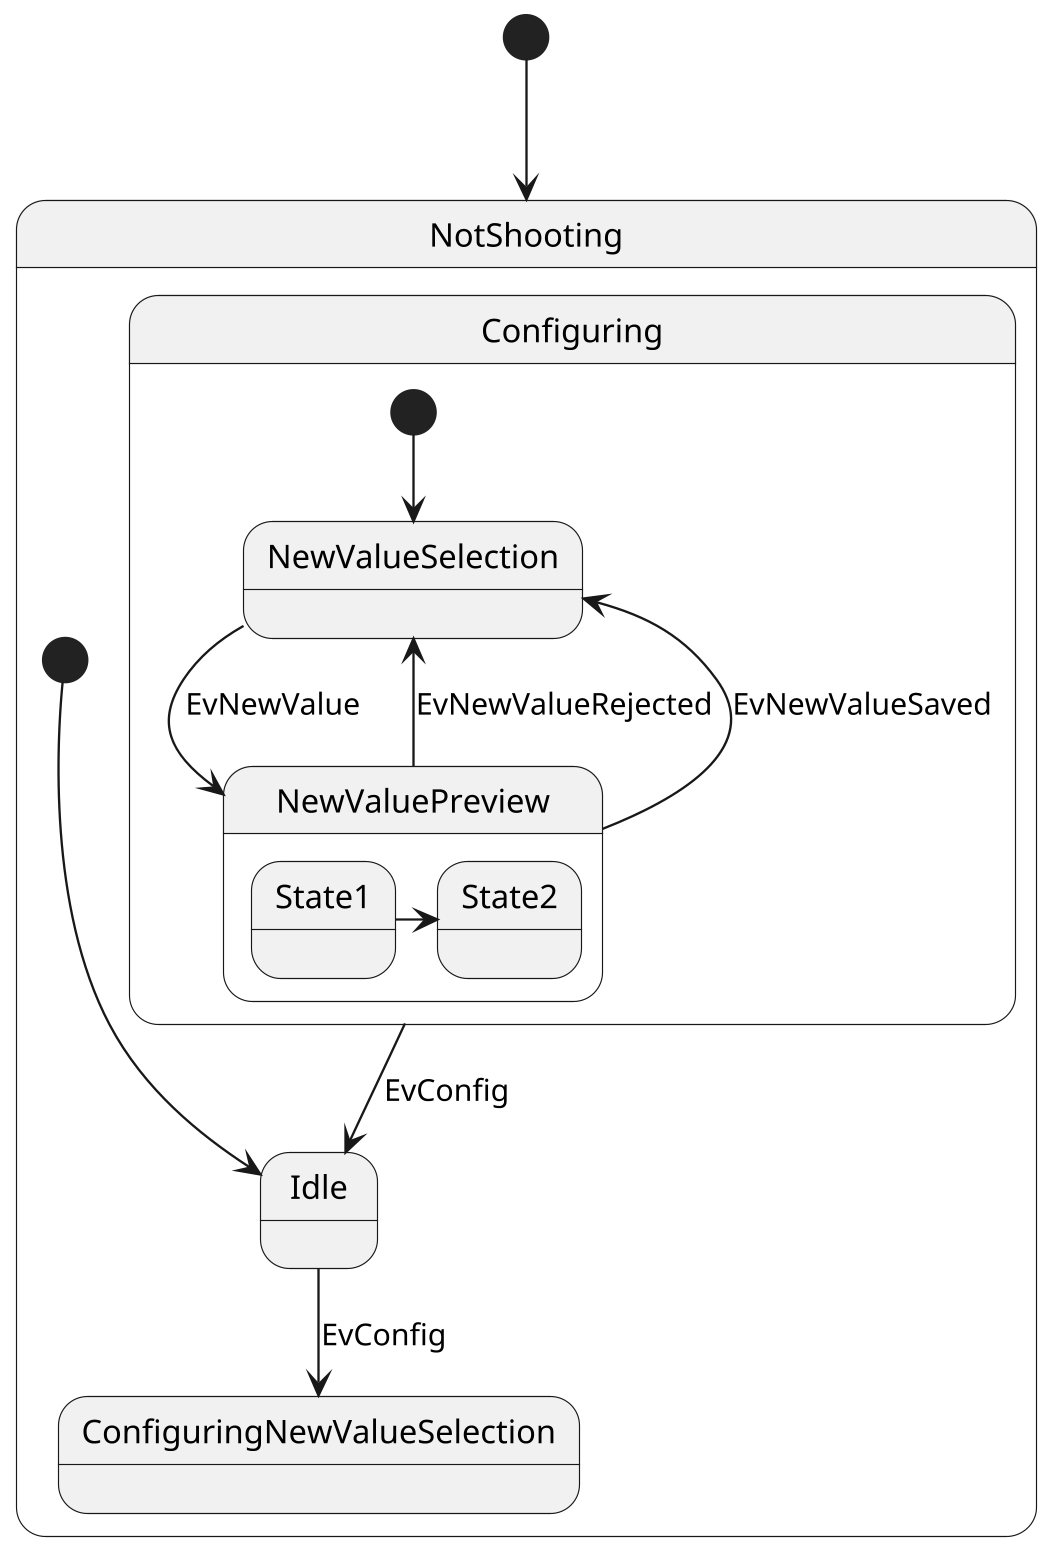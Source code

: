 @startuml
scale 1050 width
[*] --> NotShooting

state NotShooting {
  [*] --> Idle
  Idle --> ConfiguringNewValueSelection : EvConfig
  Configuring --> Idle : EvConfig
}

state Configuring {
  [*] --> NewValueSelection
  NewValueSelection --> NewValuePreview : EvNewValue
  NewValuePreview --> NewValueSelection : EvNewValueRejected
  NewValuePreview --> NewValueSelection : EvNewValueSaved

  state NewValuePreview {
	 State1 -> State2
  }

}
@enduml